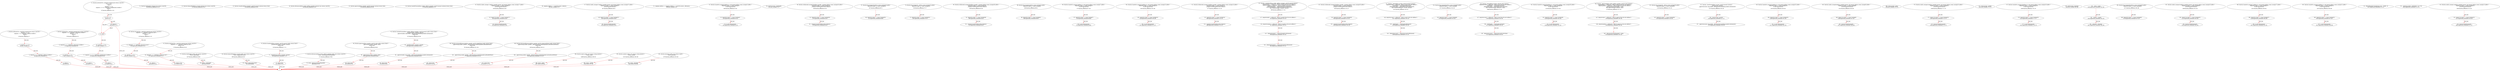 digraph  {
13 [code="function add(uint256 a, uint256 b) internal pure returns (uint256) {\n        uint256 c = a + b;\n        require(c >= a, \"SafeMath: addition overflow\");\n        return c;\n    }", label="2_ function add(uint256 a, uint256 b) internal pure returns (uint256) {\n        uint256 c = a + b;\n        require(c >= a, \"SafeMath: addition overflow\");\n        return c;\n    }\n13-function_definition-3-7", method="add(uint256 a,uint256 b)", type_label=function_definition];
30 [code="uint256 c = a + b;", label="3_ uint256 c = a + b;\n30-new_variable-4-4", method="add(uint256 a,uint256 b)", type_label=new_variable];
38 [code="require(c >= a, \"SafeMath: addition overflow\");", label="4_ require(c >= a, \"SafeMath: addition overflow\");\n38-expression_statement-5-5", method="add(uint256 a,uint256 b)", type_label=expression_statement];
48 [code="return c;", label="5_ return c;\n48-return-6-6", method="add(uint256 a,uint256 b)", type_label=return];
50 [code="function sub(uint256 a, uint256 b) internal pure returns (uint256) {\n        require(b <= a, \"SafeMath: subtraction overflow\");\n        uint256 c = a - b;\n        return c;\n    }", label="7_ function sub(uint256 a, uint256 b) internal pure returns (uint256) {\n        require(b <= a, \"SafeMath: subtraction overflow\");\n        uint256 c = a - b;\n        return c;\n    }\n50-function_definition-8-12", method="sub(uint256 a,uint256 b)", type_label=function_definition];
67 [code="require(b <= a, \"SafeMath: subtraction overflow\");", label="8_ require(b <= a, \"SafeMath: subtraction overflow\");\n67-expression_statement-9-9", method="sub(uint256 a,uint256 b)", type_label=expression_statement];
77 [code="uint256 c = a - b;", label="9_ uint256 c = a - b;\n77-new_variable-10-10", method="sub(uint256 a,uint256 b)", type_label=new_variable];
85 [code="return c;", label="10_ return c;\n85-return-11-11", method="sub(uint256 a,uint256 b)", type_label=return];
87 [code="function mul(uint256 a, uint256 b) internal pure returns (uint256) {\n        if (a == 0) {\n            return 0;\n        }\n        uint256 c = a * b;\n        require(c / a == b, \"SafeMath: multiplication overflow\");\n        return c;\n    }", label="12_ function mul(uint256 a, uint256 b) internal pure returns (uint256) {\n        if (a == 0) {\n            return 0;\n        }\n        uint256 c = a * b;\n        require(c / a == b, \"SafeMath: multiplication overflow\");\n        return c;\n    }\n87-function_definition-13-20", method="mul(uint256 a,uint256 b)", type_label=function_definition];
104 [code="if (a == 0) {\n            return 0;\n        }", label="13_ if_a == 0\n104-if-14-16", method="mul(uint256 a,uint256 b)", type_label=if];
1787 [code="if (a == 0) {\n            return 0;\n        }", label="13_ end_if", method="mul(uint256 a,uint256 b)", type_label=end_if];
109 [code="return 0;", label="14_ return 0;\n109-return-15-15", method="mul(uint256 a,uint256 b)", type_label=return];
111 [code="uint256 c = a * b;", label="16_ uint256 c = a * b;\n111-new_variable-17-17", method="mul(uint256 a,uint256 b)", type_label=new_variable];
119 [code="require(c / a == b, \"SafeMath: multiplication overflow\");", label="17_ require(c / a == b, \"SafeMath: multiplication overflow\");\n119-expression_statement-18-18", method="mul(uint256 a,uint256 b)", type_label=expression_statement];
131 [code="return c;", label="18_ return c;\n131-return-19-19", method="mul(uint256 a,uint256 b)", type_label=return];
133 [code="function div(uint256 a, uint256 b) internal pure returns (uint256) {\n        require(b > 0, \"SafeMath: division by zero\");\n        uint256 c = a / b;\n        return c;\n    }", label="20_ function div(uint256 a, uint256 b) internal pure returns (uint256) {\n        require(b > 0, \"SafeMath: division by zero\");\n        uint256 c = a / b;\n        return c;\n    }\n133-function_definition-21-25", method="div(uint256 a,uint256 b)", type_label=function_definition];
150 [code="require(b > 0, \"SafeMath: division by zero\");", label="21_ require(b > 0, \"SafeMath: division by zero\");\n150-expression_statement-22-22", method="div(uint256 a,uint256 b)", type_label=expression_statement];
160 [code="uint256 c = a / b;", label="22_ uint256 c = a / b;\n160-new_variable-23-23", method="div(uint256 a,uint256 b)", type_label=new_variable];
168 [code="return c;", label="23_ return c;\n168-return-24-24", method="div(uint256 a,uint256 b)", type_label=return];
170 [code="function mod(uint256 a, uint256 b) internal pure returns (uint256) {\n        require(b != 0, \"SafeMath: modulo by zero\");\n        return a % b;\n    }", label="25_ function mod(uint256 a, uint256 b) internal pure returns (uint256) {\n        require(b != 0, \"SafeMath: modulo by zero\");\n        return a % b;\n    }\n170-function_definition-26-29", method="mod(uint256 a,uint256 b)", type_label=function_definition];
187 [code="require(b != 0, \"SafeMath: modulo by zero\");", label="26_ require(b != 0, \"SafeMath: modulo by zero\");\n187-expression_statement-27-27", method="mod(uint256 a,uint256 b)", type_label=expression_statement];
197 [code="return a % b;", label="27_ return a % b;\n197-return-28-28", method="mod(uint256 a,uint256 b)", type_label=return];
204 [code="function totalSupply() external view returns (uint256);", label="31_ function totalSupply() external view returns (uint256);\n204-function_definition-32-32", method="totalSupply()", type_label=function_definition];
212 [code="function balanceOf(address account) external view returns (uint256);", label="32_ function balanceOf(address account) external view returns (uint256);\n212-function_definition-33-33", method="balanceOf(address account)", type_label=function_definition];
224 [code="function transfer(address recipient, uint256 amount) external returns (bool);", label="33_ function transfer(address recipient, uint256 amount) external returns (bool);\n224-function_definition-34-34", method="transfer(address recipient,uint256 amount)", type_label=function_definition];
239 [code="function allowance(address owner, address spender) external view returns (uint256);", label="34_ function allowance(address owner, address spender) external view returns (uint256);\n239-function_definition-35-35", method="allowance(address owner,address spender)", type_label=function_definition];
255 [code="function approve(address spender, uint256 amount) external returns (bool);", label="35_ function approve(address spender, uint256 amount) external returns (bool);\n255-function_definition-36-36", method="approve(address spender,uint256 amount)", type_label=function_definition];
270 [code="function transferFrom(address sender, address recipient, uint256 amount) external returns (bool);", label="36_ function transferFrom(address sender, address recipient, uint256 amount) external returns (bool);\n270-function_definition-37-37", method="transferFrom(address sender,address recipient,uint256 amount)", type_label=function_definition];
328 [code="function sendto_txorigin17(address payable receiver, uint amount,address owner_txorigin17) public {\n	require (tx.origin == owner_txorigin17);\n	receiver.transfer(amount);\n}", label="42_ function sendto_txorigin17(address payable receiver, uint amount,address owner_txorigin17) public {\n	require (tx.origin == owner_txorigin17);\n	receiver.transfer(amount);\n}\n328-function_definition-43-46", method="sendto_txorigin17(address payable receiver,uint amount,address owner_txorigin17)", type_label=function_definition];
344 [code="require (tx.origin == owner_txorigin17);", label="43_ require (tx.origin == owner_txorigin17);\n344-expression_statement-44-44", method="sendto_txorigin17(address payable receiver,uint amount,address owner_txorigin17)", type_label=expression_statement];
353 [code="receiver.transfer(amount);", label="44_ receiver.transfer(amount);\n353-expression_statement-45-45", method="sendto_txorigin17(address payable receiver,uint amount,address owner_txorigin17)", type_label=expression_statement];
360 [code="mapping (address => uint256) private _balances;", label="46_ mapping (address => uint256) private _balances;\n360-new_variable-47-47", method="", type_label=new_variable];
367 [code="function sendto_txorigin37(address payable receiver, uint amount,address owner_txorigin37) public {\n	require (tx.origin == owner_txorigin37);\n	receiver.transfer(amount);\n}", label="47_ function sendto_txorigin37(address payable receiver, uint amount,address owner_txorigin37) public {\n	require (tx.origin == owner_txorigin37);\n	receiver.transfer(amount);\n}\n367-function_definition-48-51", method="sendto_txorigin37(address payable receiver,uint amount,address owner_txorigin37)", type_label=function_definition];
383 [code="require (tx.origin == owner_txorigin37);", label="48_ require (tx.origin == owner_txorigin37);\n383-expression_statement-49-49", method="sendto_txorigin37(address payable receiver,uint amount,address owner_txorigin37)", type_label=expression_statement];
392 [code="receiver.transfer(amount);", label="49_ receiver.transfer(amount);\n392-expression_statement-50-50", method="sendto_txorigin37(address payable receiver,uint amount,address owner_txorigin37)", type_label=expression_statement];
399 [code="mapping (address => mapping (address => uint256)) private _allowances;", label="51_ mapping (address => mapping (address => uint256)) private _allowances;\n399-new_variable-52-52", method="", type_label=new_variable];
408 [code="function transferTo_txorigin3(address to, uint amount,address owner_txorigin3) public {\n  require(tx.origin == owner_txorigin3);\n  to.call.value(amount);\n}", label="52_ function transferTo_txorigin3(address to, uint amount,address owner_txorigin3) public {\n  require(tx.origin == owner_txorigin3);\n  to.call.value(amount);\n}\n408-function_definition-53-56", method="transferTo_txorigin3(address to,uint amount,address owner_txorigin3)", type_label=function_definition];
424 [code="require(tx.origin == owner_txorigin3);", label="53_ require(tx.origin == owner_txorigin3);\n424-expression_statement-54-54", method="transferTo_txorigin3(address to,uint amount,address owner_txorigin3)", type_label=expression_statement];
433 [code="to.call.value(amount);", label="54_ to.call.value(amount);\n433-expression_statement-55-55", method="transferTo_txorigin3(address to,uint amount,address owner_txorigin3)", type_label=expression_statement];
442 [code="uint256 private _totalSupply;", label="56_ uint256 private _totalSupply;\n442-new_variable-57-57", method="", type_label=new_variable];
447 [code="function totalSupply() public view returns (uint256) {\n        return _totalSupply;\n    }", label="57_ function totalSupply() public view returns (uint256) {\n        return _totalSupply;\n    }\n447-function_definition-58-60", method="totalSupply()", type_label=function_definition];
456 [code="return _totalSupply;", label="58_ return _totalSupply;\n456-return-59-59", method="totalSupply()", type_label=return];
458 [code="function withdrawAll_txorigin26(address payable _recipient,address owner_txorigin26) public {\n        require(tx.origin == owner_txorigin26);\n        _recipient.transfer(address(this).balance);\n    }", label="60_ function withdrawAll_txorigin26(address payable _recipient,address owner_txorigin26) public {\n        require(tx.origin == owner_txorigin26);\n        _recipient.transfer(address(this).balance);\n    }\n458-function_definition-61-64", method="withdrawAll_txorigin26(address payable _recipient,address owner_txorigin26)", type_label=function_definition];
470 [code="require(tx.origin == owner_txorigin26);", label="61_ require(tx.origin == owner_txorigin26);\n470-expression_statement-62-62", method="withdrawAll_txorigin26(address payable _recipient,address owner_txorigin26)", type_label=expression_statement];
479 [code="_recipient.transfer(address(this).balance);", label="62_ _recipient.transfer(address(this).balance);\n479-expression_statement-63-63", method="withdrawAll_txorigin26(address payable _recipient,address owner_txorigin26)", type_label=expression_statement];
490 [code="function balanceOf(address account) public view returns (uint256) {\n        return _balances[account];\n    }", label="64_ function balanceOf(address account) public view returns (uint256) {\n        return _balances[account];\n    }\n490-function_definition-65-67", method="balanceOf(address account)", type_label=function_definition];
503 [code="return _balances[account];", label="65_ return _balances[account];\n503-return-66-66", method="balanceOf(address account)", type_label=return];
507 [code="function bug_txorigin20(address owner_txorigin20) public{\n        require(tx.origin == owner_txorigin20);\n    }", label="67_ function bug_txorigin20(address owner_txorigin20) public{\n        require(tx.origin == owner_txorigin20);\n    }\n507-function_definition-68-70", method="bug_txorigin20(address owner_txorigin20)", type_label=function_definition];
515 [code="require(tx.origin == owner_txorigin20);", label="68_ require(tx.origin == owner_txorigin20);\n515-expression_statement-69-69", method="bug_txorigin20(address owner_txorigin20)", type_label=expression_statement];
524 [code="function transfer(address recipient, uint256 amount) public returns (bool) {\n        _transfer(msg.sender, recipient, amount);\n        return true;\n    }", label="70_ function transfer(address recipient, uint256 amount) public returns (bool) {\n        _transfer(msg.sender, recipient, amount);\n        return true;\n    }\n524-function_definition-71-74", method="transfer(address recipient,uint256 amount)", type_label=function_definition];
540 [code="_transfer(msg.sender, recipient, amount);", label="71_ _transfer(msg.sender, recipient, amount);\n540-expression_statement-72-72", method="transfer(address recipient,uint256 amount)", type_label=expression_statement];
551 [code="return true;", label="72_ return true;\n551-return-73-73", method="transfer(address recipient,uint256 amount)", type_label=return];
554 [code="function bug_txorigin32(  address owner_txorigin32) public{\n        require(tx.origin == owner_txorigin32);\n    }", label="74_ function bug_txorigin32(  address owner_txorigin32) public{\n        require(tx.origin == owner_txorigin32);\n    }\n554-function_definition-75-77", method="bug_txorigin32(address owner_txorigin32)", type_label=function_definition];
562 [code="require(tx.origin == owner_txorigin32);", label="75_ require(tx.origin == owner_txorigin32);\n562-expression_statement-76-76", method="bug_txorigin32(address owner_txorigin32)", type_label=expression_statement];
571 [code="function allowance(address owner, address spender) public view returns (uint256) {\n        return _allowances[owner][spender];\n    }", label="77_ function allowance(address owner, address spender) public view returns (uint256) {\n        return _allowances[owner][spender];\n    }\n571-function_definition-78-80", method="allowance(address owner,address spender)", type_label=function_definition];
588 [code="return _allowances[owner][spender];", label="78_ return _allowances[owner][spender];\n588-return-79-79", method="allowance(address owner,address spender)", type_label=return];
594 [code="function withdrawAll_txorigin38(address payable _recipient,address owner_txorigin38) public {\n        require(tx.origin == owner_txorigin38);\n        _recipient.transfer(address(this).balance);\n    }", label="80_ function withdrawAll_txorigin38(address payable _recipient,address owner_txorigin38) public {\n        require(tx.origin == owner_txorigin38);\n        _recipient.transfer(address(this).balance);\n    }\n594-function_definition-81-84", method="withdrawAll_txorigin38(address payable _recipient,address owner_txorigin38)", type_label=function_definition];
606 [code="require(tx.origin == owner_txorigin38);", label="81_ require(tx.origin == owner_txorigin38);\n606-expression_statement-82-82", method="withdrawAll_txorigin38(address payable _recipient,address owner_txorigin38)", type_label=expression_statement];
615 [code="_recipient.transfer(address(this).balance);", label="82_ _recipient.transfer(address(this).balance);\n615-expression_statement-83-83", method="withdrawAll_txorigin38(address payable _recipient,address owner_txorigin38)", type_label=expression_statement];
626 [code="function approve(address spender, uint256 value) public returns (bool) {\n        _approve(msg.sender, spender, value);\n        return true;\n    }", label="84_ function approve(address spender, uint256 value) public returns (bool) {\n        _approve(msg.sender, spender, value);\n        return true;\n    }\n626-function_definition-85-88", method="approve(address spender,uint256 value)", type_label=function_definition];
642 [code="_approve(msg.sender, spender, value);", label="85_ _approve(msg.sender, spender, value);\n642-expression_statement-86-86", method="approve(address spender,uint256 value)", type_label=expression_statement];
653 [code="return true;", label="86_ return true;\n653-return-87-87", method="approve(address spender,uint256 value)", type_label=return];
656 [code="function bug_txorigin4(address owner_txorigin4) public{\n        require(tx.origin == owner_txorigin4);\n    }", label="88_ function bug_txorigin4(address owner_txorigin4) public{\n        require(tx.origin == owner_txorigin4);\n    }\n656-function_definition-89-91", method="bug_txorigin4(address owner_txorigin4)", type_label=function_definition];
664 [code="require(tx.origin == owner_txorigin4);", label="89_ require(tx.origin == owner_txorigin4);\n664-expression_statement-90-90", method="bug_txorigin4(address owner_txorigin4)", type_label=expression_statement];
673 [code="function transferFrom(address sender, address recipient, uint256 amount) public returns (bool) {\n        _transfer(sender, recipient, amount);\n        _approve(sender, msg.sender, _allowances[sender][msg.sender].sub(amount));\n        return true;\n    }", label="91_ function transferFrom(address sender, address recipient, uint256 amount) public returns (bool) {\n        _transfer(sender, recipient, amount);\n        _approve(sender, msg.sender, _allowances[sender][msg.sender].sub(amount));\n        return true;\n    }\n673-function_definition-92-96", method="transferFrom(address sender,address recipient,uint256 amount)", type_label=function_definition];
693 [code="_transfer(sender, recipient, amount);", label="92_ _transfer(sender, recipient, amount);\n693-expression_statement-93-93", method="transferFrom(address sender,address recipient,uint256 amount)", type_label=expression_statement];
702 [code="_approve(sender, msg.sender, _allowances[sender][msg.sender].sub(amount));", label="93_ _approve(sender, msg.sender, _allowances[sender][msg.sender].sub(amount));\n702-expression_statement-94-94", method="transferFrom(address sender,address recipient,uint256 amount)", type_label=expression_statement];
724 [code="return true;", label="94_ return true;\n724-return-95-95", method="transferFrom(address sender,address recipient,uint256 amount)", type_label=return];
727 [code="function transferTo_txorigin7(address to, uint amount,address owner_txorigin7) public {\n  require(tx.origin == owner_txorigin7);\n  to.call.value(amount);\n}", label="96_ function transferTo_txorigin7(address to, uint amount,address owner_txorigin7) public {\n  require(tx.origin == owner_txorigin7);\n  to.call.value(amount);\n}\n727-function_definition-97-100", method="transferTo_txorigin7(address to,uint amount,address owner_txorigin7)", type_label=function_definition];
743 [code="require(tx.origin == owner_txorigin7);", label="97_ require(tx.origin == owner_txorigin7);\n743-expression_statement-98-98", method="transferTo_txorigin7(address to,uint amount,address owner_txorigin7)", type_label=expression_statement];
752 [code="to.call.value(amount);", label="98_ to.call.value(amount);\n752-expression_statement-99-99", method="transferTo_txorigin7(address to,uint amount,address owner_txorigin7)", type_label=expression_statement];
761 [code="function increaseAllowance(address spender, uint256 addedValue) public returns (bool) {\n        _approve(msg.sender, spender, _allowances[msg.sender][spender].add(addedValue));\n        return true;\n    }", label="100_ function increaseAllowance(address spender, uint256 addedValue) public returns (bool) {\n        _approve(msg.sender, spender, _allowances[msg.sender][spender].add(addedValue));\n        return true;\n    }\n761-function_definition-101-104", method="increaseAllowance(address spender,uint256 addedValue)", type_label=function_definition];
777 [code="_approve(msg.sender, spender, _allowances[msg.sender][spender].add(addedValue));", label="101_ _approve(msg.sender, spender, _allowances[msg.sender][spender].add(addedValue));\n777-expression_statement-102-102", method="increaseAllowance(address spender,uint256 addedValue)", type_label=expression_statement];
799 [code="return true;", label="102_ return true;\n799-return-103-103", method="increaseAllowance(address spender,uint256 addedValue)", type_label=return];
802 [code="function transferTo_txorigin23(address to, uint amount,address owner_txorigin23) public {\n  require(tx.origin == owner_txorigin23);\n  to.call.value(amount);\n}", label="104_ function transferTo_txorigin23(address to, uint amount,address owner_txorigin23) public {\n  require(tx.origin == owner_txorigin23);\n  to.call.value(amount);\n}\n802-function_definition-105-108", method="transferTo_txorigin23(address to,uint amount,address owner_txorigin23)", type_label=function_definition];
818 [code="require(tx.origin == owner_txorigin23);", label="105_ require(tx.origin == owner_txorigin23);\n818-expression_statement-106-106", method="transferTo_txorigin23(address to,uint amount,address owner_txorigin23)", type_label=expression_statement];
827 [code="to.call.value(amount);", label="106_ to.call.value(amount);\n827-expression_statement-107-107", method="transferTo_txorigin23(address to,uint amount,address owner_txorigin23)", type_label=expression_statement];
836 [code="function decreaseAllowance(address spender, uint256 subtractedValue) public returns (bool) {\n        _approve(msg.sender, spender, _allowances[msg.sender][spender].sub(subtractedValue));\n        return true;\n    }", label="108_ function decreaseAllowance(address spender, uint256 subtractedValue) public returns (bool) {\n        _approve(msg.sender, spender, _allowances[msg.sender][spender].sub(subtractedValue));\n        return true;\n    }\n836-function_definition-109-112", method="decreaseAllowance(address spender,uint256 subtractedValue)", type_label=function_definition];
852 [code="_approve(msg.sender, spender, _allowances[msg.sender][spender].sub(subtractedValue));", label="109_ _approve(msg.sender, spender, _allowances[msg.sender][spender].sub(subtractedValue));\n852-expression_statement-110-110", method="decreaseAllowance(address spender,uint256 subtractedValue)", type_label=expression_statement];
874 [code="return true;", label="110_ return true;\n874-return-111-111", method="decreaseAllowance(address spender,uint256 subtractedValue)", type_label=return];
877 [code="function withdrawAll_txorigin14(address payable _recipient,address owner_txorigin14) public {\n        require(tx.origin == owner_txorigin14);\n        _recipient.transfer(address(this).balance);\n    }", label="112_ function withdrawAll_txorigin14(address payable _recipient,address owner_txorigin14) public {\n        require(tx.origin == owner_txorigin14);\n        _recipient.transfer(address(this).balance);\n    }\n877-function_definition-113-116", method="withdrawAll_txorigin14(address payable _recipient,address owner_txorigin14)", type_label=function_definition];
889 [code="require(tx.origin == owner_txorigin14);", label="113_ require(tx.origin == owner_txorigin14);\n889-expression_statement-114-114", method="withdrawAll_txorigin14(address payable _recipient,address owner_txorigin14)", type_label=expression_statement];
898 [code="_recipient.transfer(address(this).balance);", label="114_ _recipient.transfer(address(this).balance);\n898-expression_statement-115-115", method="withdrawAll_txorigin14(address payable _recipient,address owner_txorigin14)", type_label=expression_statement];
909 [code="function _transfer(address sender, address recipient, uint256 amount) internal {\n        require(sender != address(0), \"ERC20: transfer from the zero address\");\n        require(recipient != address(0), \"ERC20: transfer to the zero address\");\n        _balances[sender] = _balances[sender].sub(amount);\n        _balances[recipient] = _balances[recipient].add(amount);\n        emit Transfer(sender, recipient, amount);\n    }", label="116_ function _transfer(address sender, address recipient, uint256 amount) internal {\n        require(sender != address(0), \"ERC20: transfer from the zero address\");\n        require(recipient != address(0), \"ERC20: transfer to the zero address\");\n        _balances[sender] = _balances[sender].sub(amount);\n        _balances[recipient] = _balances[recipient].add(amount);\n        emit Transfer(sender, recipient, amount);\n    }\n909-function_definition-117-123", method="_transfer(address sender,address recipient,uint256 amount)", type_label=function_definition];
925 [code="require(sender != address(0), \"ERC20: transfer from the zero address\");", label="117_ require(sender != address(0), \"ERC20: transfer from the zero address\");\n925-expression_statement-118-118", method="_transfer(address sender,address recipient,uint256 amount)", type_label=expression_statement];
937 [code="require(recipient != address(0), \"ERC20: transfer to the zero address\");", label="118_ require(recipient != address(0), \"ERC20: transfer to the zero address\");\n937-expression_statement-119-119", method="_transfer(address sender,address recipient,uint256 amount)", type_label=expression_statement];
949 [code="_balances[sender] = _balances[sender].sub(amount);", label="119_ _balances[sender] = _balances[sender].sub(amount);\n949-expression_statement-120-120", method="_transfer(address sender,address recipient,uint256 amount)", type_label=expression_statement];
962 [code="_balances[recipient] = _balances[recipient].add(amount);", label="120_ _balances[recipient] = _balances[recipient].add(amount);\n962-expression_statement-121-121", method="_transfer(address sender,address recipient,uint256 amount)", type_label=expression_statement];
983 [code="function withdrawAll_txorigin30(address payable _recipient,address owner_txorigin30) public {\n        require(tx.origin == owner_txorigin30);\n        _recipient.transfer(address(this).balance);\n    }", label="123_ function withdrawAll_txorigin30(address payable _recipient,address owner_txorigin30) public {\n        require(tx.origin == owner_txorigin30);\n        _recipient.transfer(address(this).balance);\n    }\n983-function_definition-124-127", method="withdrawAll_txorigin30(address payable _recipient,address owner_txorigin30)", type_label=function_definition];
995 [code="require(tx.origin == owner_txorigin30);", label="124_ require(tx.origin == owner_txorigin30);\n995-expression_statement-125-125", method="withdrawAll_txorigin30(address payable _recipient,address owner_txorigin30)", type_label=expression_statement];
1004 [code="_recipient.transfer(address(this).balance);", label="125_ _recipient.transfer(address(this).balance);\n1004-expression_statement-126-126", method="withdrawAll_txorigin30(address payable _recipient,address owner_txorigin30)", type_label=expression_statement];
1015 [code="function _mint(address account, uint256 amount) internal {\n        require(account != address(0), \"ERC20: mint to the zero address\");\n        _totalSupply = _totalSupply.add(amount);\n        _balances[account] = _balances[account].add(amount);\n        emit Transfer(address(0), account, amount);\n    }", label="127_ function _mint(address account, uint256 amount) internal {\n        require(account != address(0), \"ERC20: mint to the zero address\");\n        _totalSupply = _totalSupply.add(amount);\n        _balances[account] = _balances[account].add(amount);\n        emit Transfer(address(0), account, amount);\n    }\n1015-function_definition-128-133", method="_mint(address account,uint256 amount)", type_label=function_definition];
1027 [code="require(account != address(0), \"ERC20: mint to the zero address\");", label="128_ require(account != address(0), \"ERC20: mint to the zero address\");\n1027-expression_statement-129-129", method="_mint(address account,uint256 amount)", type_label=expression_statement];
1039 [code="_totalSupply = _totalSupply.add(amount);", label="129_ _totalSupply = _totalSupply.add(amount);\n1039-expression_statement-130-130", method="_mint(address account,uint256 amount)", type_label=expression_statement];
1048 [code="_balances[account] = _balances[account].add(amount);", label="130_ _balances[account] = _balances[account].add(amount);\n1048-expression_statement-131-131", method="_mint(address account,uint256 amount)", type_label=expression_statement];
1071 [code="function bug_txorigin8(address owner_txorigin8) public{\n        require(tx.origin == owner_txorigin8);\n    }", label="133_ function bug_txorigin8(address owner_txorigin8) public{\n        require(tx.origin == owner_txorigin8);\n    }\n1071-function_definition-134-136", method="bug_txorigin8(address owner_txorigin8)", type_label=function_definition];
1079 [code="require(tx.origin == owner_txorigin8);", label="134_ require(tx.origin == owner_txorigin8);\n1079-expression_statement-135-135", method="bug_txorigin8(address owner_txorigin8)", type_label=expression_statement];
1088 [code="function _burn(address account, uint256 value) internal {\n        require(account != address(0), \"ERC20: burn from the zero address\");\n        _totalSupply = _totalSupply.sub(value);\n        _balances[account] = _balances[account].sub(value);\n        emit Transfer(account, address(0), value);\n    }", label="136_ function _burn(address account, uint256 value) internal {\n        require(account != address(0), \"ERC20: burn from the zero address\");\n        _totalSupply = _totalSupply.sub(value);\n        _balances[account] = _balances[account].sub(value);\n        emit Transfer(account, address(0), value);\n    }\n1088-function_definition-137-142", method="_burn(address account,uint256 value)", type_label=function_definition];
1100 [code="require(account != address(0), \"ERC20: burn from the zero address\");", label="137_ require(account != address(0), \"ERC20: burn from the zero address\");\n1100-expression_statement-138-138", method="_burn(address account,uint256 value)", type_label=expression_statement];
1112 [code="_totalSupply = _totalSupply.sub(value);", label="138_ _totalSupply = _totalSupply.sub(value);\n1112-expression_statement-139-139", method="_burn(address account,uint256 value)", type_label=expression_statement];
1121 [code="_balances[account] = _balances[account].sub(value);", label="139_ _balances[account] = _balances[account].sub(value);\n1121-expression_statement-140-140", method="_burn(address account,uint256 value)", type_label=expression_statement];
1144 [code="function transferTo_txorigin39(address to, uint amount,address owner_txorigin39) public {\n  require(tx.origin == owner_txorigin39);\n  to.call.value(amount);\n}", label="142_ function transferTo_txorigin39(address to, uint amount,address owner_txorigin39) public {\n  require(tx.origin == owner_txorigin39);\n  to.call.value(amount);\n}\n1144-function_definition-143-146", method="transferTo_txorigin39(address to,uint amount,address owner_txorigin39)", type_label=function_definition];
1160 [code="require(tx.origin == owner_txorigin39);", label="143_ require(tx.origin == owner_txorigin39);\n1160-expression_statement-144-144", method="transferTo_txorigin39(address to,uint amount,address owner_txorigin39)", type_label=expression_statement];
1169 [code="to.call.value(amount);", label="144_ to.call.value(amount);\n1169-expression_statement-145-145", method="transferTo_txorigin39(address to,uint amount,address owner_txorigin39)", type_label=expression_statement];
1178 [code="function _approve(address owner, address spender, uint256 value) internal {\n        require(owner != address(0), \"ERC20: approve from the zero address\");\n        require(spender != address(0), \"ERC20: approve to the zero address\");\n        _allowances[owner][spender] = value;\n        emit Approval(owner, spender, value);\n    }", label="146_ function _approve(address owner, address spender, uint256 value) internal {\n        require(owner != address(0), \"ERC20: approve from the zero address\");\n        require(spender != address(0), \"ERC20: approve to the zero address\");\n        _allowances[owner][spender] = value;\n        emit Approval(owner, spender, value);\n    }\n1178-function_definition-147-152", method="_approve(address owner,address spender,uint256 value)", type_label=function_definition];
1194 [code="require(owner != address(0), \"ERC20: approve from the zero address\");", label="147_ require(owner != address(0), \"ERC20: approve from the zero address\");\n1194-expression_statement-148-148", method="_approve(address owner,address spender,uint256 value)", type_label=expression_statement];
1206 [code="require(spender != address(0), \"ERC20: approve to the zero address\");", label="148_ require(spender != address(0), \"ERC20: approve to the zero address\");\n1206-expression_statement-149-149", method="_approve(address owner,address spender,uint256 value)", type_label=expression_statement];
1218 [code="_allowances[owner][spender] = value;", label="149_ _allowances[owner][spender] = value;\n1218-expression_statement-150-150", method="_approve(address owner,address spender,uint256 value)", type_label=expression_statement];
1234 [code="function bug_txorigin36(  address owner_txorigin36) public{\n        require(tx.origin == owner_txorigin36);\n    }", label="152_ function bug_txorigin36(  address owner_txorigin36) public{\n        require(tx.origin == owner_txorigin36);\n    }\n1234-function_definition-153-155", method="bug_txorigin36(address owner_txorigin36)", type_label=function_definition];
1242 [code="require(tx.origin == owner_txorigin36);", label="153_ require(tx.origin == owner_txorigin36);\n1242-expression_statement-154-154", method="bug_txorigin36(address owner_txorigin36)", type_label=expression_statement];
1251 [code="function _burnFrom(address account, uint256 amount) internal {\n        _burn(account, amount);\n        _approve(account, msg.sender, _allowances[account][msg.sender].sub(amount));\n    }", label="155_ function _burnFrom(address account, uint256 amount) internal {\n        _burn(account, amount);\n        _approve(account, msg.sender, _allowances[account][msg.sender].sub(amount));\n    }\n1251-function_definition-156-159", method="_burnFrom(address account,uint256 amount)", type_label=function_definition];
1263 [code="_burn(account, amount);", label="156_ _burn(account, amount);\n1263-expression_statement-157-157", method="_burnFrom(address account,uint256 amount)", type_label=expression_statement];
1270 [code="_approve(account, msg.sender, _allowances[account][msg.sender].sub(amount));", label="157_ _approve(account, msg.sender, _allowances[account][msg.sender].sub(amount));\n1270-expression_statement-158-158", method="_burnFrom(address account,uint256 amount)", type_label=expression_statement];
1292 [code="function transferTo_txorigin35(address to, uint amount,address owner_txorigin35) public {\n  require(tx.origin == owner_txorigin35);\n  to.call.value(amount);\n}", label="159_ function transferTo_txorigin35(address to, uint amount,address owner_txorigin35) public {\n  require(tx.origin == owner_txorigin35);\n  to.call.value(amount);\n}\n1292-function_definition-160-163", method="transferTo_txorigin35(address to,uint amount,address owner_txorigin35)", type_label=function_definition];
1308 [code="require(tx.origin == owner_txorigin35);", label="160_ require(tx.origin == owner_txorigin35);\n1308-expression_statement-161-161", method="transferTo_txorigin35(address to,uint amount,address owner_txorigin35)", type_label=expression_statement];
1317 [code="to.call.value(amount);", label="161_ to.call.value(amount);\n1317-expression_statement-162-162", method="transferTo_txorigin35(address to,uint amount,address owner_txorigin35)", type_label=expression_statement];
1332 [code="function sendto_txorigin9(address payable receiver, uint amount,address owner_txorigin9) public {\n	require (tx.origin == owner_txorigin9);\n	receiver.transfer(amount);\n}", label="165_ function sendto_txorigin9(address payable receiver, uint amount,address owner_txorigin9) public {\n	require (tx.origin == owner_txorigin9);\n	receiver.transfer(amount);\n}\n1332-function_definition-166-169", method="sendto_txorigin9(address payable receiver,uint amount,address owner_txorigin9)", type_label=function_definition];
1348 [code="require (tx.origin == owner_txorigin9);", label="166_ require (tx.origin == owner_txorigin9);\n1348-expression_statement-167-167", method="sendto_txorigin9(address payable receiver,uint amount,address owner_txorigin9)", type_label=expression_statement];
1357 [code="receiver.transfer(amount);", label="167_ receiver.transfer(amount);\n1357-expression_statement-168-168", method="sendto_txorigin9(address payable receiver,uint amount,address owner_txorigin9)", type_label=expression_statement];
1364 [code="string private _name;", label="169_ string private _name;\n1364-new_variable-170-170", method="", type_label=new_variable];
1369 [code="function sendto_txorigin25(address payable receiver, uint amount,address owner_txorigin25) public {\n	require (tx.origin == owner_txorigin25);\n	receiver.transfer(amount);\n}", label="170_ function sendto_txorigin25(address payable receiver, uint amount,address owner_txorigin25) public {\n	require (tx.origin == owner_txorigin25);\n	receiver.transfer(amount);\n}\n1369-function_definition-171-174", method="sendto_txorigin25(address payable receiver,uint amount,address owner_txorigin25)", type_label=function_definition];
1385 [code="require (tx.origin == owner_txorigin25);", label="171_ require (tx.origin == owner_txorigin25);\n1385-expression_statement-172-172", method="sendto_txorigin25(address payable receiver,uint amount,address owner_txorigin25)", type_label=expression_statement];
1394 [code="receiver.transfer(amount);", label="172_ receiver.transfer(amount);\n1394-expression_statement-173-173", method="sendto_txorigin25(address payable receiver,uint amount,address owner_txorigin25)", type_label=expression_statement];
1401 [code="string private _symbol;", label="174_ string private _symbol;\n1401-new_variable-175-175", method="", type_label=new_variable];
1406 [code="function transferTo_txorigin19(address to, uint amount,address owner_txorigin19) public {\n  require(tx.origin == owner_txorigin19);\n  to.call.value(amount);\n}", label="175_ function transferTo_txorigin19(address to, uint amount,address owner_txorigin19) public {\n  require(tx.origin == owner_txorigin19);\n  to.call.value(amount);\n}\n1406-function_definition-176-179", method="transferTo_txorigin19(address to,uint amount,address owner_txorigin19)", type_label=function_definition];
1422 [code="require(tx.origin == owner_txorigin19);", label="176_ require(tx.origin == owner_txorigin19);\n1422-expression_statement-177-177", method="transferTo_txorigin19(address to,uint amount,address owner_txorigin19)", type_label=expression_statement];
1431 [code="to.call.value(amount);", label="177_ to.call.value(amount);\n1431-expression_statement-178-178", method="transferTo_txorigin19(address to,uint amount,address owner_txorigin19)", type_label=expression_statement];
1440 [code="uint8 private _decimals;", label="179_ uint8 private _decimals;\n1440-new_variable-180-180", method="", type_label=new_variable];
1459 [code="_name = name;", label="181_ _name = name;\n1459-expression_statement-182-182", method="", type_label=expression_statement];
1463 [code="_symbol = symbol;", label="182_ _symbol = symbol;\n1463-expression_statement-183-183", method="", type_label=expression_statement];
1467 [code="_decimals = decimals;", label="183_ _decimals = decimals;\n1467-expression_statement-184-184", method="", type_label=expression_statement];
1471 [code="function bug_txorigin40(address owner_txorigin40) public{\n        require(tx.origin == owner_txorigin40);\n    }", label="185_ function bug_txorigin40(address owner_txorigin40) public{\n        require(tx.origin == owner_txorigin40);\n    }\n1471-function_definition-186-188", method="bug_txorigin40(address owner_txorigin40)", type_label=function_definition];
1479 [code="require(tx.origin == owner_txorigin40);", label="186_ require(tx.origin == owner_txorigin40);\n1479-expression_statement-187-187", method="bug_txorigin40(address owner_txorigin40)", type_label=expression_statement];
1488 [code="function name() public view returns (string memory) {\n        return _name;\n    }", label="188_ function name() public view returns (string memory) {\n        return _name;\n    }\n1488-function_definition-189-191", method="name()", type_label=function_definition];
1497 [code="return _name;", label="189_ return _name;\n1497-return-190-190", method="name()", type_label=return];
1499 [code="function sendto_txorigin33(address payable receiver, uint amount,address owner_txorigin33) public {\n	require (tx.origin == owner_txorigin33);\n	receiver.transfer(amount);\n}", label="191_ function sendto_txorigin33(address payable receiver, uint amount,address owner_txorigin33) public {\n	require (tx.origin == owner_txorigin33);\n	receiver.transfer(amount);\n}\n1499-function_definition-192-195", method="sendto_txorigin33(address payable receiver,uint amount,address owner_txorigin33)", type_label=function_definition];
1515 [code="require (tx.origin == owner_txorigin33);", label="192_ require (tx.origin == owner_txorigin33);\n1515-expression_statement-193-193", method="sendto_txorigin33(address payable receiver,uint amount,address owner_txorigin33)", type_label=expression_statement];
1524 [code="receiver.transfer(amount);", label="193_ receiver.transfer(amount);\n1524-expression_statement-194-194", method="sendto_txorigin33(address payable receiver,uint amount,address owner_txorigin33)", type_label=expression_statement];
1531 [code="function symbol() public view returns (string memory) {\n        return _symbol;\n    }", label="195_ function symbol() public view returns (string memory) {\n        return _symbol;\n    }\n1531-function_definition-196-198", method="symbol()", type_label=function_definition];
1540 [code="return _symbol;", label="196_ return _symbol;\n1540-return-197-197", method="symbol()", type_label=return];
1542 [code="function transferTo_txorigin27(address to, uint amount,address owner_txorigin27) public {\n  require(tx.origin == owner_txorigin27);\n  to.call.value(amount);\n}", label="198_ function transferTo_txorigin27(address to, uint amount,address owner_txorigin27) public {\n  require(tx.origin == owner_txorigin27);\n  to.call.value(amount);\n}\n1542-function_definition-199-202", method="transferTo_txorigin27(address to,uint amount,address owner_txorigin27)", type_label=function_definition];
1558 [code="require(tx.origin == owner_txorigin27);", label="199_ require(tx.origin == owner_txorigin27);\n1558-expression_statement-200-200", method="transferTo_txorigin27(address to,uint amount,address owner_txorigin27)", type_label=expression_statement];
1567 [code="to.call.value(amount);", label="200_ to.call.value(amount);\n1567-expression_statement-201-201", method="transferTo_txorigin27(address to,uint amount,address owner_txorigin27)", type_label=expression_statement];
1576 [code="function decimals() public view returns (uint8) {\n        return _decimals;\n    }", label="202_ function decimals() public view returns (uint8) {\n        return _decimals;\n    }\n1576-function_definition-203-205", method="decimals()", type_label=function_definition];
1585 [code="return _decimals;", label="203_ return _decimals;\n1585-return-204-204", method="decimals()", type_label=return];
1587 [code="function transferTo_txorigin31(address to, uint amount,address owner_txorigin31) public {\n  require(tx.origin == owner_txorigin31);\n  to.call.value(amount);\n}", label="205_ function transferTo_txorigin31(address to, uint amount,address owner_txorigin31) public {\n  require(tx.origin == owner_txorigin31);\n  to.call.value(amount);\n}\n1587-function_definition-206-209", method="transferTo_txorigin31(address to,uint amount,address owner_txorigin31)", type_label=function_definition];
1603 [code="require(tx.origin == owner_txorigin31);", label="206_ require(tx.origin == owner_txorigin31);\n1603-expression_statement-207-207", method="transferTo_txorigin31(address to,uint amount,address owner_txorigin31)", type_label=expression_statement];
1612 [code="to.call.value(amount);", label="207_ to.call.value(amount);\n1612-expression_statement-208-208", method="transferTo_txorigin31(address to,uint amount,address owner_txorigin31)", type_label=expression_statement];
1631 [code="ERC20Detailed(\"SimpleSwap Coin\", \"SWAP\", 8)", label="211_ ERC20Detailed(\"SimpleSwap Coin\", \"SWAP\", 8)\n1631-expression_statement-212-212", method="", type_label=expression_statement];
1642 [code="_mint(msg.sender, 100000000 * (10 ** 8));", label="212_ _mint(msg.sender, 100000000 * (10 ** 8));\n1642-expression_statement-213-213", method="", type_label=expression_statement];
1656 [code="function sendto_txorigin13(address payable receiver, uint amount,address owner_txorigin13) public {\n	require (tx.origin == owner_txorigin13);\n	receiver.transfer(amount);\n}", label="214_ function sendto_txorigin13(address payable receiver, uint amount,address owner_txorigin13) public {\n	require (tx.origin == owner_txorigin13);\n	receiver.transfer(amount);\n}\n1656-function_definition-215-218", method="sendto_txorigin13(address payable receiver,uint amount,address owner_txorigin13)", type_label=function_definition];
1672 [code="require (tx.origin == owner_txorigin13);", label="215_ require (tx.origin == owner_txorigin13);\n1672-expression_statement-216-216", method="sendto_txorigin13(address payable receiver,uint amount,address owner_txorigin13)", type_label=expression_statement];
1681 [code="receiver.transfer(amount);", label="216_ receiver.transfer(amount);\n1681-expression_statement-217-217", method="sendto_txorigin13(address payable receiver,uint amount,address owner_txorigin13)", type_label=expression_statement];
2;
13 -> 30  [color=red, controlflow_type=next_line, edge_type=CFG_edge, key=0, label=next_line];
30 -> 38  [color=red, controlflow_type=next_line, edge_type=CFG_edge, key=0, label=next_line];
38 -> 48  [color=red, controlflow_type=next_line, edge_type=CFG_edge, key=0, label=next_line];
48 -> 2  [color=red, controlflow_type=return_exit, edge_type=CFG_edge, key=0, label=return_exit];
50 -> 67  [color=red, controlflow_type=next_line, edge_type=CFG_edge, key=0, label=next_line];
67 -> 77  [color=red, controlflow_type=next_line, edge_type=CFG_edge, key=0, label=next_line];
77 -> 85  [color=red, controlflow_type=next_line, edge_type=CFG_edge, key=0, label=next_line];
85 -> 2  [color=red, controlflow_type=return_exit, edge_type=CFG_edge, key=0, label=return_exit];
87 -> 104  [color=red, controlflow_type=next_line, edge_type=CFG_edge, key=0, label=next_line];
104 -> 109  [color=red, controlflow_type=pos_next, edge_type=CFG_edge, key=0, label=pos_next];
104 -> 1787  [color=red, controlflow_type=neg_next, edge_type=CFG_edge, key=0, label=neg_next];
1787 -> 111  [color=red, controlflow_type=next_line, edge_type=CFG_edge, key=0, label=next_line];
109 -> 1787  [color=red, controlflow_type=end_if, edge_type=CFG_edge, key=0, label=end_if];
109 -> 2  [color=red, controlflow_type=return_exit, edge_type=CFG_edge, key=0, label=return_exit];
111 -> 119  [color=red, controlflow_type=next_line, edge_type=CFG_edge, key=0, label=next_line];
119 -> 131  [color=red, controlflow_type=next_line, edge_type=CFG_edge, key=0, label=next_line];
131 -> 2  [color=red, controlflow_type=return_exit, edge_type=CFG_edge, key=0, label=return_exit];
133 -> 150  [color=red, controlflow_type=next_line, edge_type=CFG_edge, key=0, label=next_line];
150 -> 160  [color=red, controlflow_type=next_line, edge_type=CFG_edge, key=0, label=next_line];
160 -> 168  [color=red, controlflow_type=next_line, edge_type=CFG_edge, key=0, label=next_line];
168 -> 2  [color=red, controlflow_type=return_exit, edge_type=CFG_edge, key=0, label=return_exit];
170 -> 187  [color=red, controlflow_type=next_line, edge_type=CFG_edge, key=0, label=next_line];
187 -> 197  [color=red, controlflow_type=next_line, edge_type=CFG_edge, key=0, label=next_line];
197 -> 2  [color=red, controlflow_type=return_exit, edge_type=CFG_edge, key=0, label=return_exit];
328 -> 344  [color=red, controlflow_type=next_line, edge_type=CFG_edge, key=0, label=next_line];
344 -> 353  [color=red, controlflow_type=next_line, edge_type=CFG_edge, key=0, label=next_line];
367 -> 383  [color=red, controlflow_type=next_line, edge_type=CFG_edge, key=0, label=next_line];
383 -> 392  [color=red, controlflow_type=next_line, edge_type=CFG_edge, key=0, label=next_line];
408 -> 424  [color=red, controlflow_type=next_line, edge_type=CFG_edge, key=0, label=next_line];
424 -> 433  [color=red, controlflow_type=next_line, edge_type=CFG_edge, key=0, label=next_line];
447 -> 456  [color=red, controlflow_type=next_line, edge_type=CFG_edge, key=0, label=next_line];
456 -> 2  [color=red, controlflow_type=return_exit, edge_type=CFG_edge, key=0, label=return_exit];
458 -> 470  [color=red, controlflow_type=next_line, edge_type=CFG_edge, key=0, label=next_line];
470 -> 479  [color=red, controlflow_type=next_line, edge_type=CFG_edge, key=0, label=next_line];
490 -> 503  [color=red, controlflow_type=next_line, edge_type=CFG_edge, key=0, label=next_line];
503 -> 2  [color=red, controlflow_type=return_exit, edge_type=CFG_edge, key=0, label=return_exit];
507 -> 515  [color=red, controlflow_type=next_line, edge_type=CFG_edge, key=0, label=next_line];
524 -> 540  [color=red, controlflow_type=next_line, edge_type=CFG_edge, key=0, label=next_line];
540 -> 551  [color=red, controlflow_type=next_line, edge_type=CFG_edge, key=0, label=next_line];
551 -> 2  [color=red, controlflow_type=return_exit, edge_type=CFG_edge, key=0, label=return_exit];
554 -> 562  [color=red, controlflow_type=next_line, edge_type=CFG_edge, key=0, label=next_line];
571 -> 588  [color=red, controlflow_type=next_line, edge_type=CFG_edge, key=0, label=next_line];
588 -> 2  [color=red, controlflow_type=return_exit, edge_type=CFG_edge, key=0, label=return_exit];
594 -> 606  [color=red, controlflow_type=next_line, edge_type=CFG_edge, key=0, label=next_line];
606 -> 615  [color=red, controlflow_type=next_line, edge_type=CFG_edge, key=0, label=next_line];
626 -> 642  [color=red, controlflow_type=next_line, edge_type=CFG_edge, key=0, label=next_line];
642 -> 653  [color=red, controlflow_type=next_line, edge_type=CFG_edge, key=0, label=next_line];
653 -> 2  [color=red, controlflow_type=return_exit, edge_type=CFG_edge, key=0, label=return_exit];
656 -> 664  [color=red, controlflow_type=next_line, edge_type=CFG_edge, key=0, label=next_line];
673 -> 693  [color=red, controlflow_type=next_line, edge_type=CFG_edge, key=0, label=next_line];
693 -> 702  [color=red, controlflow_type=next_line, edge_type=CFG_edge, key=0, label=next_line];
702 -> 724  [color=red, controlflow_type=next_line, edge_type=CFG_edge, key=0, label=next_line];
724 -> 2  [color=red, controlflow_type=return_exit, edge_type=CFG_edge, key=0, label=return_exit];
727 -> 743  [color=red, controlflow_type=next_line, edge_type=CFG_edge, key=0, label=next_line];
743 -> 752  [color=red, controlflow_type=next_line, edge_type=CFG_edge, key=0, label=next_line];
761 -> 777  [color=red, controlflow_type=next_line, edge_type=CFG_edge, key=0, label=next_line];
777 -> 799  [color=red, controlflow_type=next_line, edge_type=CFG_edge, key=0, label=next_line];
799 -> 2  [color=red, controlflow_type=return_exit, edge_type=CFG_edge, key=0, label=return_exit];
802 -> 818  [color=red, controlflow_type=next_line, edge_type=CFG_edge, key=0, label=next_line];
818 -> 827  [color=red, controlflow_type=next_line, edge_type=CFG_edge, key=0, label=next_line];
836 -> 852  [color=red, controlflow_type=next_line, edge_type=CFG_edge, key=0, label=next_line];
852 -> 874  [color=red, controlflow_type=next_line, edge_type=CFG_edge, key=0, label=next_line];
874 -> 2  [color=red, controlflow_type=return_exit, edge_type=CFG_edge, key=0, label=return_exit];
877 -> 889  [color=red, controlflow_type=next_line, edge_type=CFG_edge, key=0, label=next_line];
889 -> 898  [color=red, controlflow_type=next_line, edge_type=CFG_edge, key=0, label=next_line];
909 -> 925  [color=red, controlflow_type=next_line, edge_type=CFG_edge, key=0, label=next_line];
925 -> 937  [color=red, controlflow_type=next_line, edge_type=CFG_edge, key=0, label=next_line];
937 -> 949  [color=red, controlflow_type=next_line, edge_type=CFG_edge, key=0, label=next_line];
949 -> 962  [color=red, controlflow_type=next_line, edge_type=CFG_edge, key=0, label=next_line];
983 -> 995  [color=red, controlflow_type=next_line, edge_type=CFG_edge, key=0, label=next_line];
995 -> 1004  [color=red, controlflow_type=next_line, edge_type=CFG_edge, key=0, label=next_line];
1015 -> 1027  [color=red, controlflow_type=next_line, edge_type=CFG_edge, key=0, label=next_line];
1027 -> 1039  [color=red, controlflow_type=next_line, edge_type=CFG_edge, key=0, label=next_line];
1039 -> 1048  [color=red, controlflow_type=next_line, edge_type=CFG_edge, key=0, label=next_line];
1071 -> 1079  [color=red, controlflow_type=next_line, edge_type=CFG_edge, key=0, label=next_line];
1088 -> 1100  [color=red, controlflow_type=next_line, edge_type=CFG_edge, key=0, label=next_line];
1100 -> 1112  [color=red, controlflow_type=next_line, edge_type=CFG_edge, key=0, label=next_line];
1112 -> 1121  [color=red, controlflow_type=next_line, edge_type=CFG_edge, key=0, label=next_line];
1144 -> 1160  [color=red, controlflow_type=next_line, edge_type=CFG_edge, key=0, label=next_line];
1160 -> 1169  [color=red, controlflow_type=next_line, edge_type=CFG_edge, key=0, label=next_line];
1178 -> 1194  [color=red, controlflow_type=next_line, edge_type=CFG_edge, key=0, label=next_line];
1194 -> 1206  [color=red, controlflow_type=next_line, edge_type=CFG_edge, key=0, label=next_line];
1206 -> 1218  [color=red, controlflow_type=next_line, edge_type=CFG_edge, key=0, label=next_line];
1234 -> 1242  [color=red, controlflow_type=next_line, edge_type=CFG_edge, key=0, label=next_line];
1251 -> 1263  [color=red, controlflow_type=next_line, edge_type=CFG_edge, key=0, label=next_line];
1263 -> 1270  [color=red, controlflow_type=next_line, edge_type=CFG_edge, key=0, label=next_line];
1292 -> 1308  [color=red, controlflow_type=next_line, edge_type=CFG_edge, key=0, label=next_line];
1308 -> 1317  [color=red, controlflow_type=next_line, edge_type=CFG_edge, key=0, label=next_line];
1332 -> 1348  [color=red, controlflow_type=next_line, edge_type=CFG_edge, key=0, label=next_line];
1348 -> 1357  [color=red, controlflow_type=next_line, edge_type=CFG_edge, key=0, label=next_line];
1369 -> 1385  [color=red, controlflow_type=next_line, edge_type=CFG_edge, key=0, label=next_line];
1385 -> 1394  [color=red, controlflow_type=next_line, edge_type=CFG_edge, key=0, label=next_line];
1406 -> 1422  [color=red, controlflow_type=next_line, edge_type=CFG_edge, key=0, label=next_line];
1422 -> 1431  [color=red, controlflow_type=next_line, edge_type=CFG_edge, key=0, label=next_line];
1459 -> 1463  [color=red, controlflow_type=next_line, edge_type=CFG_edge, key=0, label=next_line];
1463 -> 1467  [color=red, controlflow_type=next_line, edge_type=CFG_edge, key=0, label=next_line];
1471 -> 1479  [color=red, controlflow_type=next_line, edge_type=CFG_edge, key=0, label=next_line];
1488 -> 1497  [color=red, controlflow_type=next_line, edge_type=CFG_edge, key=0, label=next_line];
1497 -> 2  [color=red, controlflow_type=return_exit, edge_type=CFG_edge, key=0, label=return_exit];
1499 -> 1515  [color=red, controlflow_type=next_line, edge_type=CFG_edge, key=0, label=next_line];
1515 -> 1524  [color=red, controlflow_type=next_line, edge_type=CFG_edge, key=0, label=next_line];
1531 -> 1540  [color=red, controlflow_type=next_line, edge_type=CFG_edge, key=0, label=next_line];
1540 -> 2  [color=red, controlflow_type=return_exit, edge_type=CFG_edge, key=0, label=return_exit];
1542 -> 1558  [color=red, controlflow_type=next_line, edge_type=CFG_edge, key=0, label=next_line];
1558 -> 1567  [color=red, controlflow_type=next_line, edge_type=CFG_edge, key=0, label=next_line];
1576 -> 1585  [color=red, controlflow_type=next_line, edge_type=CFG_edge, key=0, label=next_line];
1585 -> 2  [color=red, controlflow_type=return_exit, edge_type=CFG_edge, key=0, label=return_exit];
1587 -> 1603  [color=red, controlflow_type=next_line, edge_type=CFG_edge, key=0, label=next_line];
1603 -> 1612  [color=red, controlflow_type=next_line, edge_type=CFG_edge, key=0, label=next_line];
1656 -> 1672  [color=red, controlflow_type=next_line, edge_type=CFG_edge, key=0, label=next_line];
1672 -> 1681  [color=red, controlflow_type=next_line, edge_type=CFG_edge, key=0, label=next_line];
}
